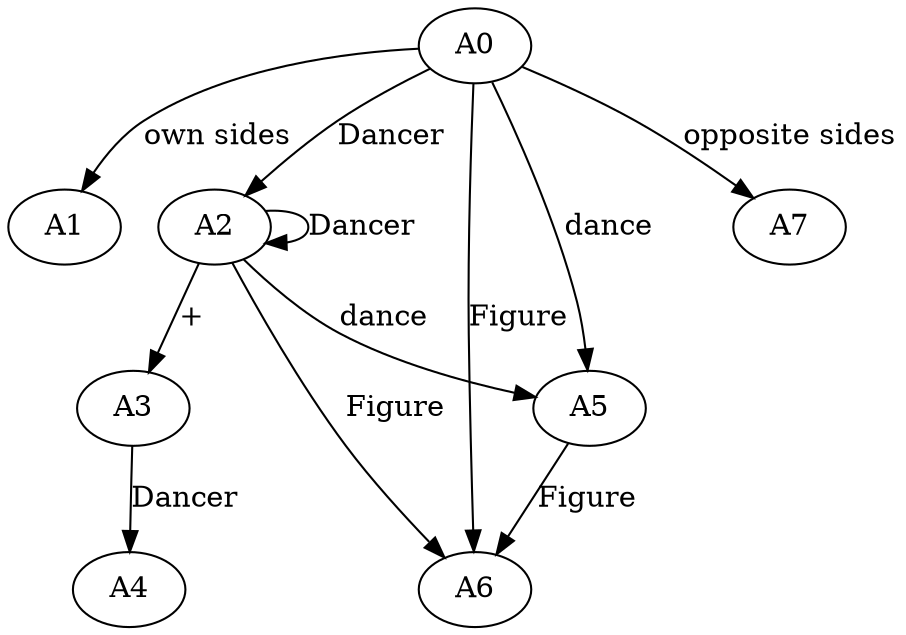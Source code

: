digraph g {
A0 -> A1 [label = "own sides"]
A0 -> A2 [label = "Dancer"]
A2 -> A3 [label = "+"]
A3 -> A4 [label = "Dancer"]
A2 -> A2 [label = "Dancer"]
A2 -> A5 [label = "dance"]
A5 -> A6 [label = "Figure"]
A2 -> A6 [label = "Figure"]
A0 -> A5 [label = "dance"]
A0 -> A7 [label = "opposite sides"]
A0 -> A6 [label = "Figure"]
}
